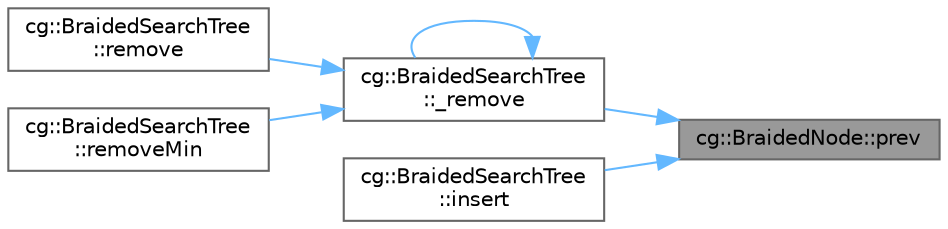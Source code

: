 digraph "cg::BraidedNode::prev"
{
 // LATEX_PDF_SIZE
  bgcolor="transparent";
  edge [fontname=Helvetica,fontsize=10,labelfontname=Helvetica,labelfontsize=10];
  node [fontname=Helvetica,fontsize=10,shape=box,height=0.2,width=0.4];
  rankdir="RL";
  Node1 [id="Node000001",label="cg::BraidedNode::prev",height=0.2,width=0.4,color="gray40", fillcolor="grey60", style="filled", fontcolor="black",tooltip=" "];
  Node1 -> Node2 [id="edge1_Node000001_Node000002",dir="back",color="steelblue1",style="solid",tooltip=" "];
  Node2 [id="Node000002",label="cg::BraidedSearchTree\l::_remove",height=0.2,width=0.4,color="grey40", fillcolor="white", style="filled",URL="$classcg_1_1_braided_search_tree.html#a04064a25dac120f83b67bf21c6874838",tooltip=" "];
  Node2 -> Node2 [id="edge2_Node000002_Node000002",dir="back",color="steelblue1",style="solid",tooltip=" "];
  Node2 -> Node3 [id="edge3_Node000002_Node000003",dir="back",color="steelblue1",style="solid",tooltip=" "];
  Node3 [id="Node000003",label="cg::BraidedSearchTree\l::remove",height=0.2,width=0.4,color="grey40", fillcolor="white", style="filled",URL="$classcg_1_1_braided_search_tree.html#afe778285c5fe1acc44c27f5cbd5f9567",tooltip=" "];
  Node2 -> Node4 [id="edge4_Node000002_Node000004",dir="back",color="steelblue1",style="solid",tooltip=" "];
  Node4 [id="Node000004",label="cg::BraidedSearchTree\l::removeMin",height=0.2,width=0.4,color="grey40", fillcolor="white", style="filled",URL="$classcg_1_1_braided_search_tree.html#a4507ac7e376e36ce19cf065a3c6109f2",tooltip=" "];
  Node1 -> Node5 [id="edge5_Node000001_Node000005",dir="back",color="steelblue1",style="solid",tooltip=" "];
  Node5 [id="Node000005",label="cg::BraidedSearchTree\l::insert",height=0.2,width=0.4,color="grey40", fillcolor="white", style="filled",URL="$classcg_1_1_braided_search_tree.html#a81840081479749128568f24e6bddd75b",tooltip=" "];
}
